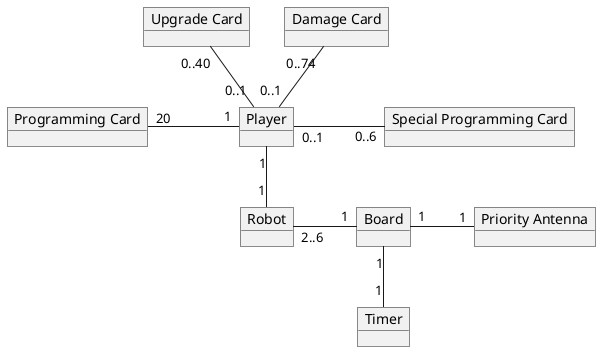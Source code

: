 @startuml
object Board
object Robot
object "Programming Card" as prgcard
object "Upgrade Card" as upcard
object "Damage Card" as dmgcard
object "Special Programming Card" as spccard
object "Priority Antenna" as ant
object Timer
object Player

Board "1" -l- "2..6" Robot : \t
Player "1" -- "1" Robot
prgcard "20" -r- "1" Player : \t\t
upcard "0..40" -- "0..1" Player
spccard "0..6" -l- "0..1" Player : \t\t
dmgcard "0..74" -- "0..1" Player
Timer "1" -u- "1" Board
ant "1" -l- "1" Board : \t

@enduml